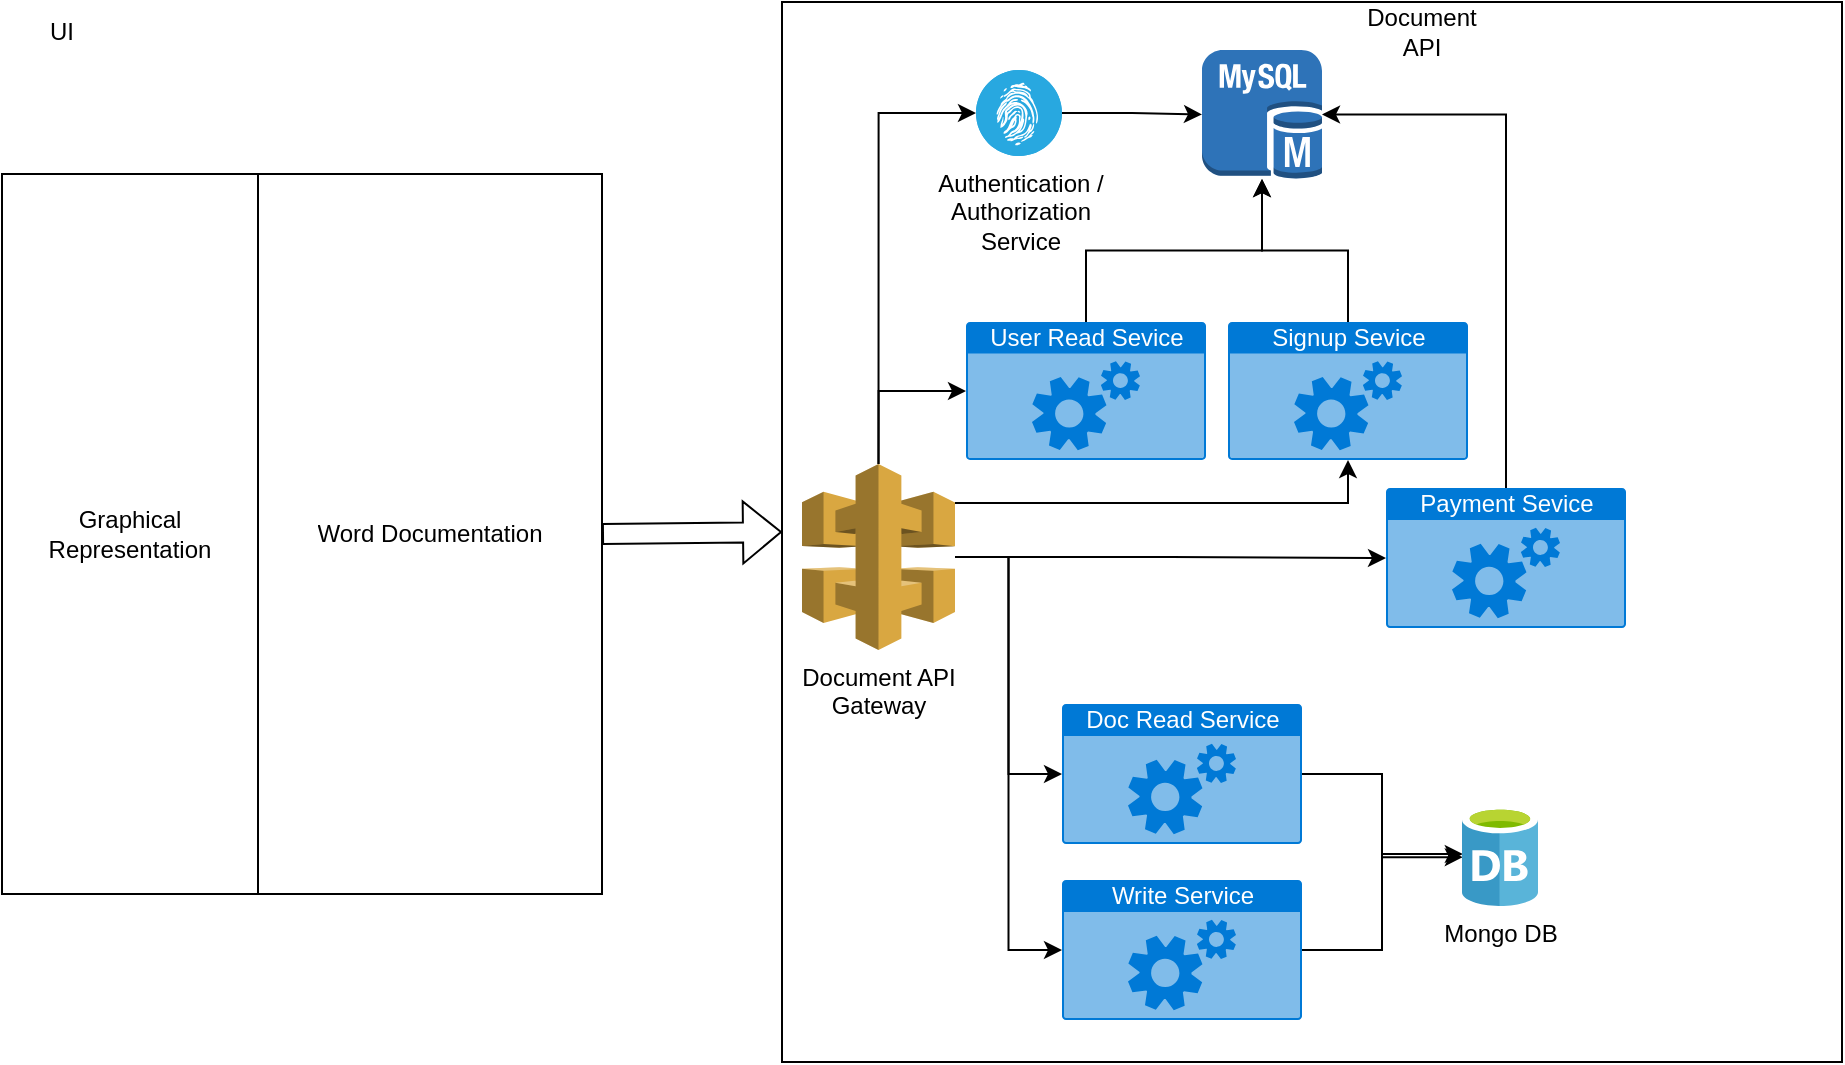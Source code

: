 <mxfile version="20.3.7" type="github">
  <diagram id="6kdRJeLe18AOqeQBxG6J" name="Page-1">
    <mxGraphModel dx="1278" dy="489" grid="1" gridSize="10" guides="1" tooltips="1" connect="1" arrows="1" fold="1" page="1" pageScale="1" pageWidth="850" pageHeight="1100" math="0" shadow="0">
      <root>
        <mxCell id="0" />
        <mxCell id="1" parent="0" />
        <mxCell id="0PZKCsLCNUDsqm-1jIu7-4" value="" style="shape=table;startSize=0;container=1;collapsible=0;childLayout=tableLayout;" vertex="1" parent="1">
          <mxGeometry x="90" y="166" width="300" height="360" as="geometry" />
        </mxCell>
        <mxCell id="0PZKCsLCNUDsqm-1jIu7-5" value="" style="shape=tableRow;horizontal=0;startSize=0;swimlaneHead=0;swimlaneBody=0;top=0;left=0;bottom=0;right=0;collapsible=0;dropTarget=0;fillColor=none;points=[[0,0.5],[1,0.5]];portConstraint=eastwest;" vertex="1" parent="0PZKCsLCNUDsqm-1jIu7-4">
          <mxGeometry width="300" height="360" as="geometry" />
        </mxCell>
        <mxCell id="0PZKCsLCNUDsqm-1jIu7-6" value="Graphical Representation" style="shape=partialRectangle;html=1;whiteSpace=wrap;connectable=0;overflow=hidden;fillColor=none;top=0;left=0;bottom=0;right=0;pointerEvents=1;" vertex="1" parent="0PZKCsLCNUDsqm-1jIu7-5">
          <mxGeometry width="128" height="360" as="geometry">
            <mxRectangle width="128" height="360" as="alternateBounds" />
          </mxGeometry>
        </mxCell>
        <mxCell id="0PZKCsLCNUDsqm-1jIu7-7" value="Word Documentation" style="shape=partialRectangle;html=1;whiteSpace=wrap;connectable=0;overflow=hidden;fillColor=none;top=0;left=0;bottom=0;right=0;pointerEvents=1;" vertex="1" parent="0PZKCsLCNUDsqm-1jIu7-5">
          <mxGeometry x="128" width="172" height="360" as="geometry">
            <mxRectangle width="172" height="360" as="alternateBounds" />
          </mxGeometry>
        </mxCell>
        <mxCell id="0PZKCsLCNUDsqm-1jIu7-8" value="UI" style="text;html=1;strokeColor=none;fillColor=none;align=center;verticalAlign=middle;whiteSpace=wrap;rounded=0;" vertex="1" parent="1">
          <mxGeometry x="90" y="80" width="60" height="30" as="geometry" />
        </mxCell>
        <mxCell id="0PZKCsLCNUDsqm-1jIu7-9" value="" style="shape=table;startSize=0;container=1;collapsible=0;childLayout=tableLayout;" vertex="1" parent="1">
          <mxGeometry x="480" y="80" width="530" height="530" as="geometry" />
        </mxCell>
        <mxCell id="0PZKCsLCNUDsqm-1jIu7-10" value="" style="shape=tableRow;horizontal=0;startSize=0;swimlaneHead=0;swimlaneBody=0;top=0;left=0;bottom=0;right=0;collapsible=0;dropTarget=0;fillColor=none;points=[[0,0.5],[1,0.5]];portConstraint=eastwest;" vertex="1" parent="0PZKCsLCNUDsqm-1jIu7-9">
          <mxGeometry width="530" height="530" as="geometry" />
        </mxCell>
        <mxCell id="0PZKCsLCNUDsqm-1jIu7-11" value="" style="shape=partialRectangle;html=1;whiteSpace=wrap;connectable=0;overflow=hidden;fillColor=none;top=0;left=0;bottom=0;right=0;pointerEvents=1;" vertex="1" parent="0PZKCsLCNUDsqm-1jIu7-10">
          <mxGeometry width="530" height="530" as="geometry">
            <mxRectangle width="530" height="530" as="alternateBounds" />
          </mxGeometry>
        </mxCell>
        <mxCell id="0PZKCsLCNUDsqm-1jIu7-12" value="" style="shape=flexArrow;endArrow=classic;html=1;rounded=0;exitX=1;exitY=0.5;exitDx=0;exitDy=0;entryX=0;entryY=0.5;entryDx=0;entryDy=0;" edge="1" parent="1" source="0PZKCsLCNUDsqm-1jIu7-5" target="0PZKCsLCNUDsqm-1jIu7-10">
          <mxGeometry width="50" height="50" relative="1" as="geometry">
            <mxPoint x="400" y="250" as="sourcePoint" />
            <mxPoint x="450" y="200" as="targetPoint" />
          </mxGeometry>
        </mxCell>
        <mxCell id="0PZKCsLCNUDsqm-1jIu7-14" value="Document API" style="text;html=1;strokeColor=none;fillColor=none;align=center;verticalAlign=middle;whiteSpace=wrap;rounded=0;" vertex="1" parent="1">
          <mxGeometry x="770" y="80" width="60" height="30" as="geometry" />
        </mxCell>
        <mxCell id="0PZKCsLCNUDsqm-1jIu7-24" style="edgeStyle=orthogonalEdgeStyle;rounded=0;orthogonalLoop=1;jettySize=auto;html=1;entryX=0;entryY=0.5;entryDx=0;entryDy=0;entryPerimeter=0;exitX=0.5;exitY=0;exitDx=0;exitDy=0;exitPerimeter=0;" edge="1" parent="1" source="0PZKCsLCNUDsqm-1jIu7-15" target="0PZKCsLCNUDsqm-1jIu7-21">
          <mxGeometry relative="1" as="geometry" />
        </mxCell>
        <mxCell id="0PZKCsLCNUDsqm-1jIu7-26" style="edgeStyle=orthogonalEdgeStyle;rounded=0;orthogonalLoop=1;jettySize=auto;html=1;entryX=0;entryY=0.5;entryDx=0;entryDy=0;entryPerimeter=0;" edge="1" parent="1" source="0PZKCsLCNUDsqm-1jIu7-15" target="0PZKCsLCNUDsqm-1jIu7-16">
          <mxGeometry relative="1" as="geometry" />
        </mxCell>
        <mxCell id="0PZKCsLCNUDsqm-1jIu7-27" style="edgeStyle=orthogonalEdgeStyle;rounded=0;orthogonalLoop=1;jettySize=auto;html=1;entryX=0;entryY=0.5;entryDx=0;entryDy=0;entryPerimeter=0;" edge="1" parent="1" source="0PZKCsLCNUDsqm-1jIu7-15" target="0PZKCsLCNUDsqm-1jIu7-17">
          <mxGeometry relative="1" as="geometry" />
        </mxCell>
        <mxCell id="0PZKCsLCNUDsqm-1jIu7-29" style="edgeStyle=orthogonalEdgeStyle;rounded=0;orthogonalLoop=1;jettySize=auto;html=1;entryX=0;entryY=0.5;entryDx=0;entryDy=0;entryPerimeter=0;" edge="1" parent="1" source="0PZKCsLCNUDsqm-1jIu7-15" target="0PZKCsLCNUDsqm-1jIu7-28">
          <mxGeometry relative="1" as="geometry" />
        </mxCell>
        <mxCell id="0PZKCsLCNUDsqm-1jIu7-34" style="edgeStyle=orthogonalEdgeStyle;rounded=0;orthogonalLoop=1;jettySize=auto;html=1;entryX=0;entryY=0.5;entryDx=0;entryDy=0;entryPerimeter=0;exitX=0.5;exitY=0;exitDx=0;exitDy=0;exitPerimeter=0;" edge="1" parent="1" source="0PZKCsLCNUDsqm-1jIu7-15" target="0PZKCsLCNUDsqm-1jIu7-30">
          <mxGeometry relative="1" as="geometry" />
        </mxCell>
        <mxCell id="0PZKCsLCNUDsqm-1jIu7-35" style="edgeStyle=orthogonalEdgeStyle;rounded=0;orthogonalLoop=1;jettySize=auto;html=1;exitX=1;exitY=0.21;exitDx=0;exitDy=0;exitPerimeter=0;" edge="1" parent="1" source="0PZKCsLCNUDsqm-1jIu7-15" target="0PZKCsLCNUDsqm-1jIu7-31">
          <mxGeometry relative="1" as="geometry" />
        </mxCell>
        <mxCell id="0PZKCsLCNUDsqm-1jIu7-15" value="Document API&lt;br&gt;Gateway" style="outlineConnect=0;dashed=0;verticalLabelPosition=bottom;verticalAlign=top;align=center;html=1;shape=mxgraph.aws3.api_gateway;fillColor=#D9A741;gradientColor=none;" vertex="1" parent="1">
          <mxGeometry x="490" y="311" width="76.5" height="93" as="geometry" />
        </mxCell>
        <mxCell id="0PZKCsLCNUDsqm-1jIu7-19" style="edgeStyle=orthogonalEdgeStyle;rounded=0;orthogonalLoop=1;jettySize=auto;html=1;entryX=0.011;entryY=0.512;entryDx=0;entryDy=0;entryPerimeter=0;" edge="1" parent="1" source="0PZKCsLCNUDsqm-1jIu7-16" target="0PZKCsLCNUDsqm-1jIu7-18">
          <mxGeometry relative="1" as="geometry" />
        </mxCell>
        <mxCell id="0PZKCsLCNUDsqm-1jIu7-16" value="Doc Read Service" style="html=1;strokeColor=none;fillColor=#0079D6;labelPosition=center;verticalLabelPosition=middle;verticalAlign=top;align=center;fontSize=12;outlineConnect=0;spacingTop=-6;fontColor=#FFFFFF;sketch=0;shape=mxgraph.sitemap.services;" vertex="1" parent="1">
          <mxGeometry x="620" y="431" width="120" height="70" as="geometry" />
        </mxCell>
        <mxCell id="0PZKCsLCNUDsqm-1jIu7-20" style="edgeStyle=orthogonalEdgeStyle;rounded=0;orthogonalLoop=1;jettySize=auto;html=1;entryX=0.011;entryY=0.48;entryDx=0;entryDy=0;entryPerimeter=0;" edge="1" parent="1" source="0PZKCsLCNUDsqm-1jIu7-17" target="0PZKCsLCNUDsqm-1jIu7-18">
          <mxGeometry relative="1" as="geometry" />
        </mxCell>
        <mxCell id="0PZKCsLCNUDsqm-1jIu7-17" value="Write Service" style="html=1;strokeColor=none;fillColor=#0079D6;labelPosition=center;verticalLabelPosition=middle;verticalAlign=top;align=center;fontSize=12;outlineConnect=0;spacingTop=-6;fontColor=#FFFFFF;sketch=0;shape=mxgraph.sitemap.services;" vertex="1" parent="1">
          <mxGeometry x="620" y="519" width="120" height="70" as="geometry" />
        </mxCell>
        <mxCell id="0PZKCsLCNUDsqm-1jIu7-18" value="Mongo DB" style="sketch=0;aspect=fixed;html=1;points=[];align=center;image;fontSize=12;image=img/lib/mscae/Database_General.svg;" vertex="1" parent="1">
          <mxGeometry x="820" y="482" width="38" height="50" as="geometry" />
        </mxCell>
        <mxCell id="0PZKCsLCNUDsqm-1jIu7-25" style="edgeStyle=orthogonalEdgeStyle;rounded=0;orthogonalLoop=1;jettySize=auto;html=1;" edge="1" parent="1" source="0PZKCsLCNUDsqm-1jIu7-21" target="0PZKCsLCNUDsqm-1jIu7-23">
          <mxGeometry relative="1" as="geometry" />
        </mxCell>
        <mxCell id="0PZKCsLCNUDsqm-1jIu7-21" value="Authentication /&lt;br&gt;Authorization&lt;br&gt;Service" style="fillColor=#28A8E0;verticalLabelPosition=bottom;sketch=0;html=1;strokeColor=#ffffff;verticalAlign=top;align=center;points=[[0.145,0.145,0],[0.5,0,0],[0.855,0.145,0],[1,0.5,0],[0.855,0.855,0],[0.5,1,0],[0.145,0.855,0],[0,0.5,0]];pointerEvents=1;shape=mxgraph.cisco_safe.compositeIcon;bgIcon=ellipse;resIcon=mxgraph.cisco_safe.capability.identity_authorization;" vertex="1" parent="1">
          <mxGeometry x="577" y="114" width="43" height="43" as="geometry" />
        </mxCell>
        <mxCell id="0PZKCsLCNUDsqm-1jIu7-23" value="" style="outlineConnect=0;dashed=0;verticalLabelPosition=bottom;verticalAlign=top;align=center;html=1;shape=mxgraph.aws3.mysql_db_instance;fillColor=#2E73B8;gradientColor=none;" vertex="1" parent="1">
          <mxGeometry x="690" y="104" width="60" height="64.5" as="geometry" />
        </mxCell>
        <mxCell id="0PZKCsLCNUDsqm-1jIu7-36" style="edgeStyle=orthogonalEdgeStyle;rounded=0;orthogonalLoop=1;jettySize=auto;html=1;entryX=1;entryY=0.5;entryDx=0;entryDy=0;entryPerimeter=0;exitX=0.5;exitY=0;exitDx=0;exitDy=0;exitPerimeter=0;" edge="1" parent="1" source="0PZKCsLCNUDsqm-1jIu7-28" target="0PZKCsLCNUDsqm-1jIu7-23">
          <mxGeometry relative="1" as="geometry" />
        </mxCell>
        <mxCell id="0PZKCsLCNUDsqm-1jIu7-28" value="Payment Sevice" style="html=1;strokeColor=none;fillColor=#0079D6;labelPosition=center;verticalLabelPosition=middle;verticalAlign=top;align=center;fontSize=12;outlineConnect=0;spacingTop=-6;fontColor=#FFFFFF;sketch=0;shape=mxgraph.sitemap.services;" vertex="1" parent="1">
          <mxGeometry x="782" y="323" width="120" height="70" as="geometry" />
        </mxCell>
        <mxCell id="0PZKCsLCNUDsqm-1jIu7-32" style="edgeStyle=orthogonalEdgeStyle;rounded=0;orthogonalLoop=1;jettySize=auto;html=1;" edge="1" parent="1" source="0PZKCsLCNUDsqm-1jIu7-30" target="0PZKCsLCNUDsqm-1jIu7-23">
          <mxGeometry relative="1" as="geometry" />
        </mxCell>
        <mxCell id="0PZKCsLCNUDsqm-1jIu7-30" value="User Read Sevice" style="html=1;strokeColor=none;fillColor=#0079D6;labelPosition=center;verticalLabelPosition=middle;verticalAlign=top;align=center;fontSize=12;outlineConnect=0;spacingTop=-6;fontColor=#FFFFFF;sketch=0;shape=mxgraph.sitemap.services;" vertex="1" parent="1">
          <mxGeometry x="572" y="240" width="120" height="69" as="geometry" />
        </mxCell>
        <mxCell id="0PZKCsLCNUDsqm-1jIu7-33" style="edgeStyle=orthogonalEdgeStyle;rounded=0;orthogonalLoop=1;jettySize=auto;html=1;" edge="1" parent="1" source="0PZKCsLCNUDsqm-1jIu7-31" target="0PZKCsLCNUDsqm-1jIu7-23">
          <mxGeometry relative="1" as="geometry" />
        </mxCell>
        <mxCell id="0PZKCsLCNUDsqm-1jIu7-31" value="Signup Sevice" style="html=1;strokeColor=none;fillColor=#0079D6;labelPosition=center;verticalLabelPosition=middle;verticalAlign=top;align=center;fontSize=12;outlineConnect=0;spacingTop=-6;fontColor=#FFFFFF;sketch=0;shape=mxgraph.sitemap.services;" vertex="1" parent="1">
          <mxGeometry x="703" y="240" width="120" height="69" as="geometry" />
        </mxCell>
      </root>
    </mxGraphModel>
  </diagram>
</mxfile>
